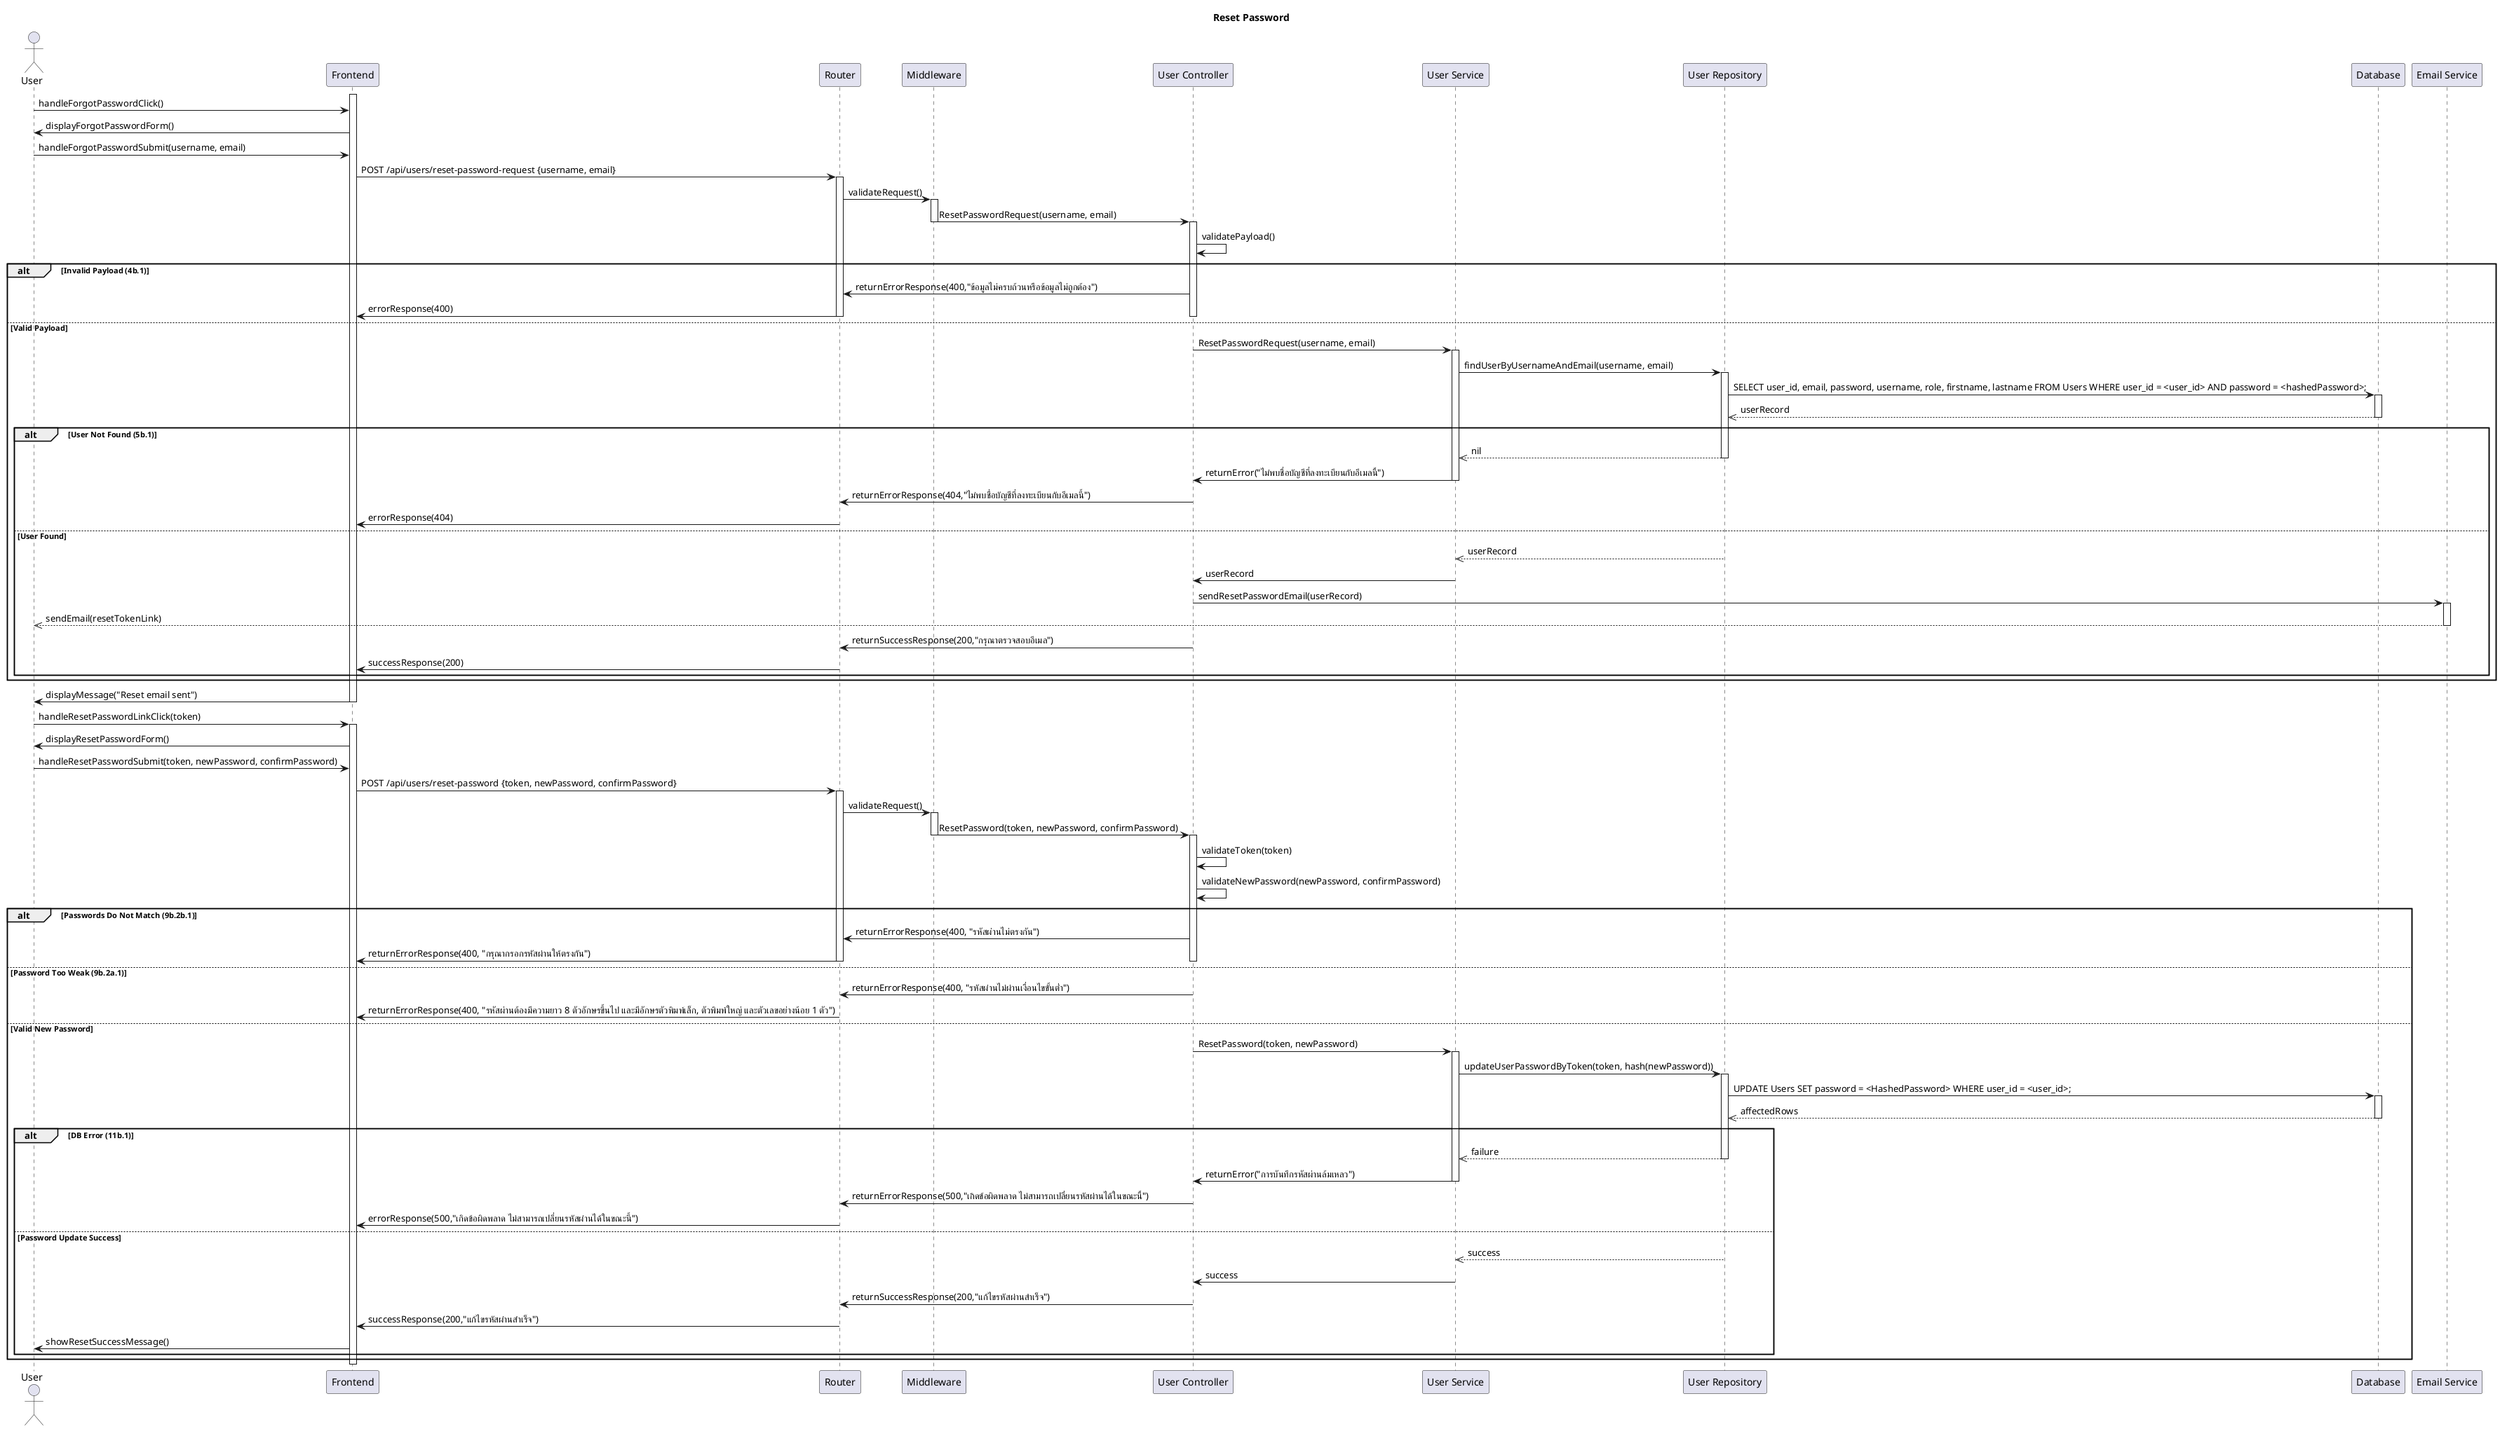 @startuml
title Reset Password

actor User
participant "Frontend" as FE
participant Router
participant "Middleware" as MW
participant "User Controller" as UC
participant "User Service" as US
participant "User Repository" as UR
participant "Database" as DB
participant "Email Service" as ES

'Phase 1: Request Reset Password'
activate FE
User -> FE: handleForgotPasswordClick()
FE -> User: displayForgotPasswordForm()
User -> FE: handleForgotPasswordSubmit(username, email)
FE -> Router: POST /api/users/reset-password-request {username, email}
activate Router
Router -> MW: validateRequest()
activate MW
MW -> UC: ResetPasswordRequest(username, email)
deactivate MW
activate UC
UC -> UC: validatePayload()
alt Invalid Payload (4b.1)
    UC -> Router: returnErrorResponse(400,"ข้อมูลไม่ครบถ้วนหรือข้อมูลไม่ถูกต้อง")
    Router -> FE: errorResponse(400)
    deactivate UC
    deactivate Router
else Valid Payload
    UC -> US: ResetPasswordRequest(username, email)
    activate US
    US -> UR: findUserByUsernameAndEmail(username, email)
    activate UR
    UR -> DB: SELECT user_id, email, password, username, role, firstname, lastname FROM Users WHERE user_id = <user_id> AND password = <hashedPassword>;
    activate DB
    DB -->> UR: userRecord
    deactivate DB
    alt User Not Found (5b.1)
        UR -->> US: nil
        deactivate UR
        US -> UC: returnError("ไม่พบชื่อบัญชีที่ลงทะเบียนกับอีเมลนี้")
        deactivate US
        UC -> Router: returnErrorResponse(404,"ไม่พบชื่อบัญชีที่ลงทะเบียนกับอีเมลนี้")
        Router -> FE: errorResponse(404)
        deactivate UC
        deactivate MW
        deactivate Router
    else User Found
        UR -->> US: userRecord
        deactivate UR
        US -> UC: userRecord
        deactivate US
        UC -> ES: sendResetPasswordEmail(userRecord)
        activate ES
        ES -->> User: sendEmail(resetTokenLink)
        deactivate ES
        UC -> Router: returnSuccessResponse(200,"กรุณาตรวจสอบอีเมล")
        Router -> FE: successResponse(200)
        deactivate UC
        deactivate MW
        deactivate Router
    end
end
FE -> User: displayMessage("Reset email sent")
deactivate FE

'Phase 2: Execute Reset Password'
User -> FE: handleResetPasswordLinkClick(token)
activate FE
FE -> User: displayResetPasswordForm()
User -> FE: handleResetPasswordSubmit(token, newPassword, confirmPassword)
FE -> Router: POST /api/users/reset-password {token, newPassword, confirmPassword}
activate Router
Router -> MW: validateRequest()
activate MW
MW -> UC: ResetPassword(token, newPassword, confirmPassword)
deactivate MW
activate UC
UC -> UC: validateToken(token)
    UC -> UC: validateNewPassword(newPassword, confirmPassword)
    alt Passwords Do Not Match (9b.2b.1)
        UC -> Router: returnErrorResponse(400, "รหัสผ่านไม่ตรงกัน")
        Router -> FE: returnErrorResponse(400, "กรุณากรอกรหัสผ่านให้ตรงกัน")
        deactivate Router
        deactivate UC
    else Password Too Weak (9b.2a.1)
        UC -> Router: returnErrorResponse(400, "รหัสผ่านไม่ผ่านเงื่อนไขขั้นต่ำ")
        Router -> FE: returnErrorResponse(400, "รหัสผ่านต้องมีความยาว 8 ตัวอักษรขึ้นไป และมีอักษรตัวพิมพ์เล็ก, ตัวพิมพ์ใหญ่ และตัวเลขอย่างน้อย 1 ตัว")
        deactivate Router
        deactivate UC
    else Valid New Password
        UC -> US: ResetPassword(token, newPassword)
        activate US
        US -> UR: updateUserPasswordByToken(token, hash(newPassword))
        activate UR
        UR -> DB: UPDATE Users SET password = <HashedPassword> WHERE user_id = <user_id>;
        activate DB
        DB -->> UR: affectedRows
        deactivate DB
        alt DB Error (11b.1)
            UR -->> US: failure
            deactivate UR
            US -> UC: returnError("การบันทึกรหัสผ่านล้มเหลว")
            deactivate US
            UC -> Router: returnErrorResponse(500,"เกิดข้อผิดพลาด ไม่สามารถเปลี่ยนรหัสผ่านได้ในขณะนี้")
            Router -> FE: errorResponse(500,"เกิดข้อผิดพลาด ไม่สามารถเปลี่ยนรหัสผ่านได้ในขณะนี้")
            deactivate Router
            deactivate UC
        else Password Update Success
            UR -->> US: success
            deactivate UR
            US -> UC: success
            deactivate US
            UC -> Router: returnSuccessResponse(200,"แก้ไขรหัสผ่านสำเร็จ")
            deactivate UC
            Router -> FE: successResponse(200,"แก้ไขรหัสผ่านสำเร็จ")
            deactivate MW
            deactivate Router
            FE -> User: showResetSuccessMessage()
        end
    end
deactivate FE

@enduml
